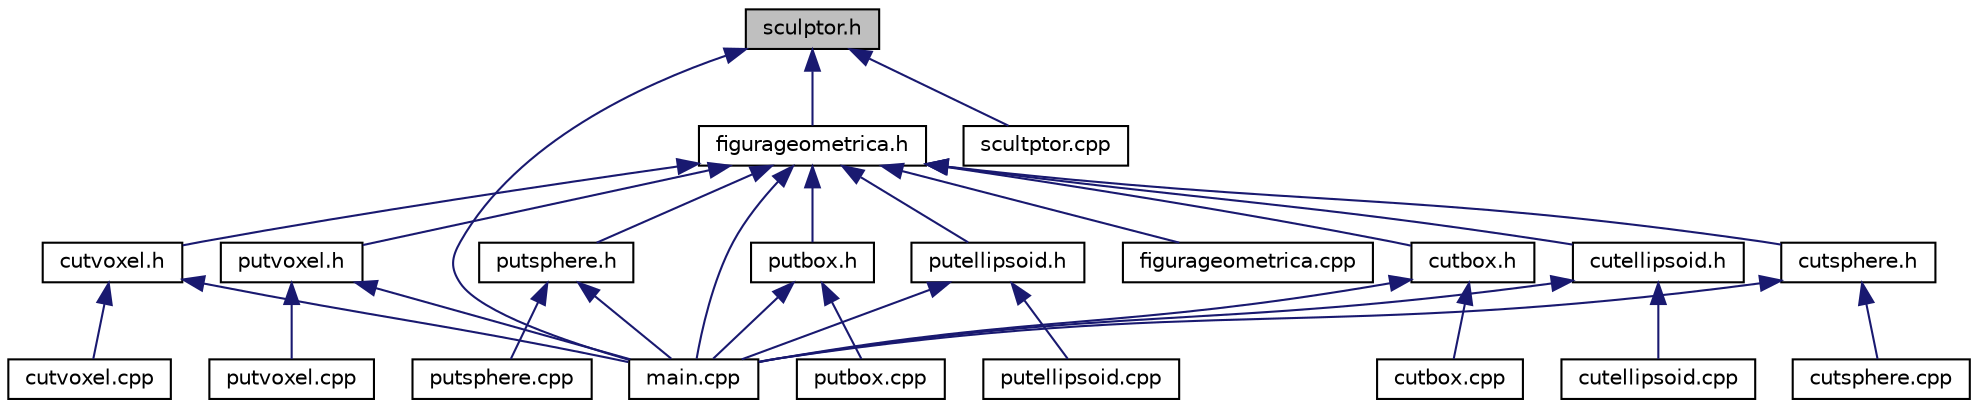 digraph "sculptor.h"
{
  edge [fontname="Helvetica",fontsize="10",labelfontname="Helvetica",labelfontsize="10"];
  node [fontname="Helvetica",fontsize="10",shape=record];
  Node2 [label="sculptor.h",height=0.2,width=0.4,color="black", fillcolor="grey75", style="filled", fontcolor="black"];
  Node2 -> Node3 [dir="back",color="midnightblue",fontsize="10",style="solid",fontname="Helvetica"];
  Node3 [label="figurageometrica.h",height=0.2,width=0.4,color="black", fillcolor="white", style="filled",URL="$figurageometrica_8h.html"];
  Node3 -> Node4 [dir="back",color="midnightblue",fontsize="10",style="solid",fontname="Helvetica"];
  Node4 [label="cutbox.h",height=0.2,width=0.4,color="black", fillcolor="white", style="filled",URL="$cutbox_8h.html"];
  Node4 -> Node5 [dir="back",color="midnightblue",fontsize="10",style="solid",fontname="Helvetica"];
  Node5 [label="cutbox.cpp",height=0.2,width=0.4,color="black", fillcolor="white", style="filled",URL="$cutbox_8cpp.html"];
  Node4 -> Node6 [dir="back",color="midnightblue",fontsize="10",style="solid",fontname="Helvetica"];
  Node6 [label="main.cpp",height=0.2,width=0.4,color="black", fillcolor="white", style="filled",URL="$main_8cpp.html"];
  Node3 -> Node7 [dir="back",color="midnightblue",fontsize="10",style="solid",fontname="Helvetica"];
  Node7 [label="cutellipsoid.h",height=0.2,width=0.4,color="black", fillcolor="white", style="filled",URL="$cutellipsoid_8h.html"];
  Node7 -> Node8 [dir="back",color="midnightblue",fontsize="10",style="solid",fontname="Helvetica"];
  Node8 [label="cutellipsoid.cpp",height=0.2,width=0.4,color="black", fillcolor="white", style="filled",URL="$cutellipsoid_8cpp.html"];
  Node7 -> Node6 [dir="back",color="midnightblue",fontsize="10",style="solid",fontname="Helvetica"];
  Node3 -> Node9 [dir="back",color="midnightblue",fontsize="10",style="solid",fontname="Helvetica"];
  Node9 [label="cutsphere.h",height=0.2,width=0.4,color="black", fillcolor="white", style="filled",URL="$cutsphere_8h.html"];
  Node9 -> Node10 [dir="back",color="midnightblue",fontsize="10",style="solid",fontname="Helvetica"];
  Node10 [label="cutsphere.cpp",height=0.2,width=0.4,color="black", fillcolor="white", style="filled",URL="$cutsphere_8cpp.html"];
  Node9 -> Node6 [dir="back",color="midnightblue",fontsize="10",style="solid",fontname="Helvetica"];
  Node3 -> Node11 [dir="back",color="midnightblue",fontsize="10",style="solid",fontname="Helvetica"];
  Node11 [label="cutvoxel.h",height=0.2,width=0.4,color="black", fillcolor="white", style="filled",URL="$cutvoxel_8h.html"];
  Node11 -> Node12 [dir="back",color="midnightblue",fontsize="10",style="solid",fontname="Helvetica"];
  Node12 [label="cutvoxel.cpp",height=0.2,width=0.4,color="black", fillcolor="white", style="filled",URL="$cutvoxel_8cpp.html"];
  Node11 -> Node6 [dir="back",color="midnightblue",fontsize="10",style="solid",fontname="Helvetica"];
  Node3 -> Node13 [dir="back",color="midnightblue",fontsize="10",style="solid",fontname="Helvetica"];
  Node13 [label="figurageometrica.cpp",height=0.2,width=0.4,color="black", fillcolor="white", style="filled",URL="$figurageometrica_8cpp.html"];
  Node3 -> Node6 [dir="back",color="midnightblue",fontsize="10",style="solid",fontname="Helvetica"];
  Node3 -> Node14 [dir="back",color="midnightblue",fontsize="10",style="solid",fontname="Helvetica"];
  Node14 [label="putvoxel.h",height=0.2,width=0.4,color="black", fillcolor="white", style="filled",URL="$putvoxel_8h.html"];
  Node14 -> Node6 [dir="back",color="midnightblue",fontsize="10",style="solid",fontname="Helvetica"];
  Node14 -> Node15 [dir="back",color="midnightblue",fontsize="10",style="solid",fontname="Helvetica"];
  Node15 [label="putvoxel.cpp",height=0.2,width=0.4,color="black", fillcolor="white", style="filled",URL="$putvoxel_8cpp.html"];
  Node3 -> Node16 [dir="back",color="midnightblue",fontsize="10",style="solid",fontname="Helvetica"];
  Node16 [label="putsphere.h",height=0.2,width=0.4,color="black", fillcolor="white", style="filled",URL="$putsphere_8h.html"];
  Node16 -> Node6 [dir="back",color="midnightblue",fontsize="10",style="solid",fontname="Helvetica"];
  Node16 -> Node17 [dir="back",color="midnightblue",fontsize="10",style="solid",fontname="Helvetica"];
  Node17 [label="putsphere.cpp",height=0.2,width=0.4,color="black", fillcolor="white", style="filled",URL="$putsphere_8cpp.html"];
  Node3 -> Node18 [dir="back",color="midnightblue",fontsize="10",style="solid",fontname="Helvetica"];
  Node18 [label="putbox.h",height=0.2,width=0.4,color="black", fillcolor="white", style="filled",URL="$putbox_8h.html"];
  Node18 -> Node6 [dir="back",color="midnightblue",fontsize="10",style="solid",fontname="Helvetica"];
  Node18 -> Node19 [dir="back",color="midnightblue",fontsize="10",style="solid",fontname="Helvetica"];
  Node19 [label="putbox.cpp",height=0.2,width=0.4,color="black", fillcolor="white", style="filled",URL="$putbox_8cpp.html"];
  Node3 -> Node20 [dir="back",color="midnightblue",fontsize="10",style="solid",fontname="Helvetica"];
  Node20 [label="putellipsoid.h",height=0.2,width=0.4,color="black", fillcolor="white", style="filled",URL="$putellipsoid_8h.html"];
  Node20 -> Node6 [dir="back",color="midnightblue",fontsize="10",style="solid",fontname="Helvetica"];
  Node20 -> Node21 [dir="back",color="midnightblue",fontsize="10",style="solid",fontname="Helvetica"];
  Node21 [label="putellipsoid.cpp",height=0.2,width=0.4,color="black", fillcolor="white", style="filled",URL="$putellipsoid_8cpp.html"];
  Node2 -> Node6 [dir="back",color="midnightblue",fontsize="10",style="solid",fontname="Helvetica"];
  Node2 -> Node22 [dir="back",color="midnightblue",fontsize="10",style="solid",fontname="Helvetica"];
  Node22 [label="scultptor.cpp",height=0.2,width=0.4,color="black", fillcolor="white", style="filled",URL="$scultptor_8cpp.html"];
}
